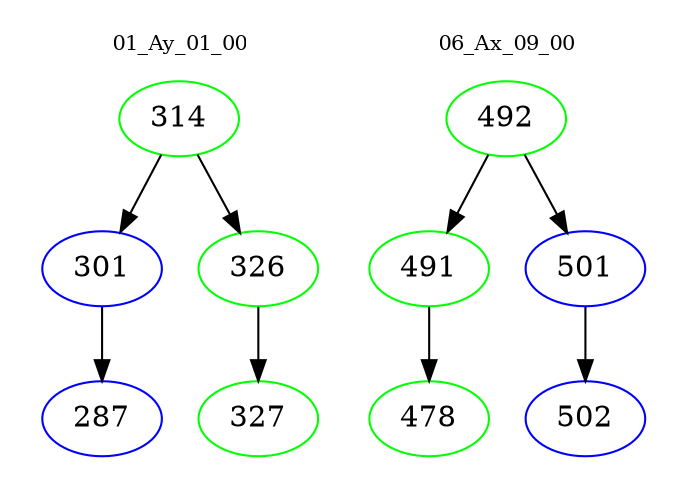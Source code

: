 digraph{
subgraph cluster_0 {
color = white
label = "01_Ay_01_00";
fontsize=10;
T0_314 [label="314", color="green"]
T0_314 -> T0_301 [color="black"]
T0_301 [label="301", color="blue"]
T0_301 -> T0_287 [color="black"]
T0_287 [label="287", color="blue"]
T0_314 -> T0_326 [color="black"]
T0_326 [label="326", color="green"]
T0_326 -> T0_327 [color="black"]
T0_327 [label="327", color="green"]
}
subgraph cluster_1 {
color = white
label = "06_Ax_09_00";
fontsize=10;
T1_492 [label="492", color="green"]
T1_492 -> T1_491 [color="black"]
T1_491 [label="491", color="green"]
T1_491 -> T1_478 [color="black"]
T1_478 [label="478", color="green"]
T1_492 -> T1_501 [color="black"]
T1_501 [label="501", color="blue"]
T1_501 -> T1_502 [color="black"]
T1_502 [label="502", color="blue"]
}
}
